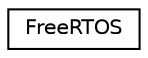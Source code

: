 digraph "Graphical Class Hierarchy"
{
  edge [fontname="Helvetica",fontsize="10",labelfontname="Helvetica",labelfontsize="10"];
  node [fontname="Helvetica",fontsize="10",shape=record];
  rankdir="LR";
  Node0 [label="FreeRTOS",height=0.2,width=0.4,color="black", fillcolor="white", style="filled",URL="$class_free_r_t_o_s.html",tooltip="Interface to FreeRTOS functions. "];
}
